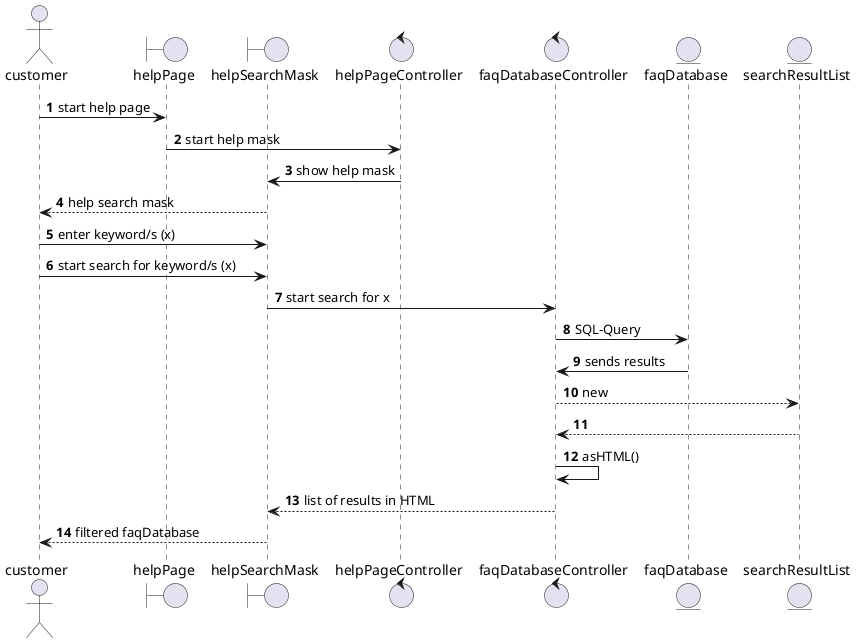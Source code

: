 @startuml
'https://plantuml.com/sequence-diagram


actor customer
boundary helpPage
boundary helpSearchMask
control helpPageController
control faqDatabaseController
entity faqDatabase



entity searchResultList

autonumber

customer -> helpPage: start help page
helpPage -> helpPageController: start help mask
helpSearchMask <- helpPageController: show help mask
customer <-- helpSearchMask: help search mask
customer -> helpSearchMask: enter keyword/s (x)
customer -> helpSearchMask: start search for keyword/s (x)
helpSearchMask -> faqDatabaseController : start search for x
faqDatabaseController -> faqDatabase: SQL-Query
faqDatabase -> faqDatabaseController: sends results
faqDatabaseController --> searchResultList: new
searchResultList --> faqDatabaseController:
faqDatabaseController -> faqDatabaseController : asHTML()
faqDatabaseController --> helpSearchMask: list of results in HTML
helpSearchMask --> customer: filtered faqDatabase
@enduml
'created: 21.5.21: bella, lukas, rahgawi
'edited: 24.5.21: bella, lukas